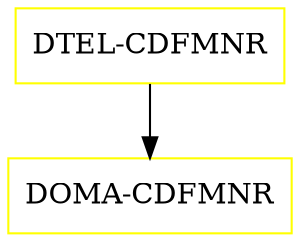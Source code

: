 digraph G {
  "DTEL-CDFMNR" [shape=box,color=yellow];
  "DOMA-CDFMNR" [shape=box,color=yellow,URL="./DOMA_CDFMNR.html"];
  "DTEL-CDFMNR" -> "DOMA-CDFMNR";
}
